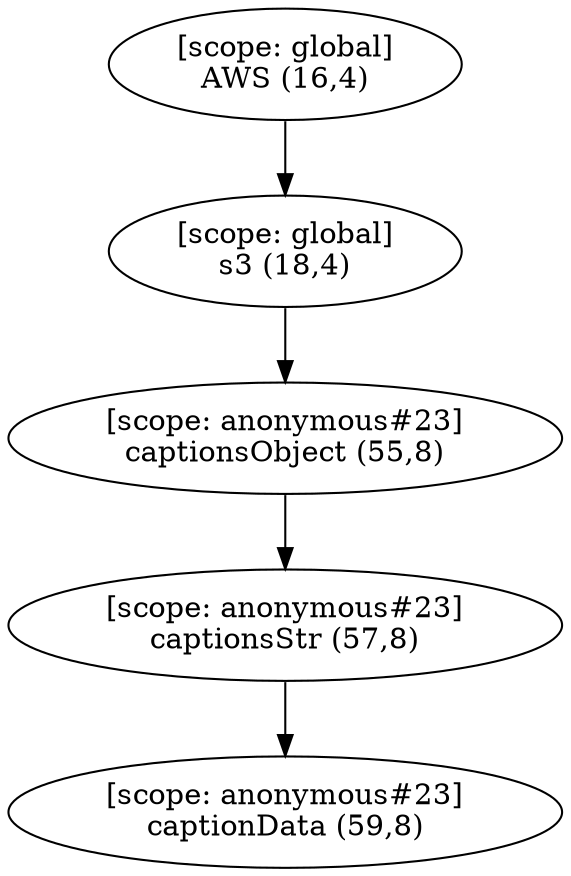 digraph G {
  graph [ rankdir =TB ];
subgraph global {
  graph [ label = "Scope [global]" ];
  "[scope: global]
AWS (16,4)";
  "[scope: global]
s3 (18,4)";
}

subgraph anonymous_23 {
  graph [ label = "Scope [anonymous_23]" ];
  "[scope: anonymous#23]
captionsObject (55,8)";
  "[scope: anonymous#23]
captionsStr (57,8)";
  "[scope: anonymous#23]
captionData (59,8)";
}

  "[scope: global]
AWS (16,4)" -> "[scope: global]
s3 (18,4)";
  "[scope: global]
s3 (18,4)" -> "[scope: anonymous#23]
captionsObject (55,8)";
  "[scope: anonymous#23]
captionsObject (55,8)" -> "[scope: anonymous#23]
captionsStr (57,8)";
  "[scope: anonymous#23]
captionsStr (57,8)" -> "[scope: anonymous#23]
captionData (59,8)";
}

